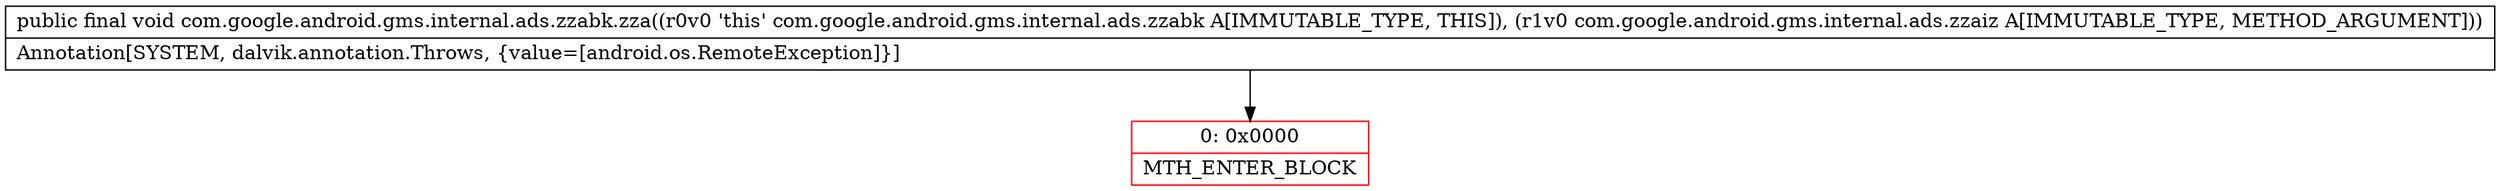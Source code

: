 digraph "CFG forcom.google.android.gms.internal.ads.zzabk.zza(Lcom\/google\/android\/gms\/internal\/ads\/zzaiz;)V" {
subgraph cluster_Region_1452462657 {
label = "R(0)";
node [shape=record,color=blue];
}
Node_0 [shape=record,color=red,label="{0\:\ 0x0000|MTH_ENTER_BLOCK\l}"];
MethodNode[shape=record,label="{public final void com.google.android.gms.internal.ads.zzabk.zza((r0v0 'this' com.google.android.gms.internal.ads.zzabk A[IMMUTABLE_TYPE, THIS]), (r1v0 com.google.android.gms.internal.ads.zzaiz A[IMMUTABLE_TYPE, METHOD_ARGUMENT]))  | Annotation[SYSTEM, dalvik.annotation.Throws, \{value=[android.os.RemoteException]\}]\l}"];
MethodNode -> Node_0;
}


